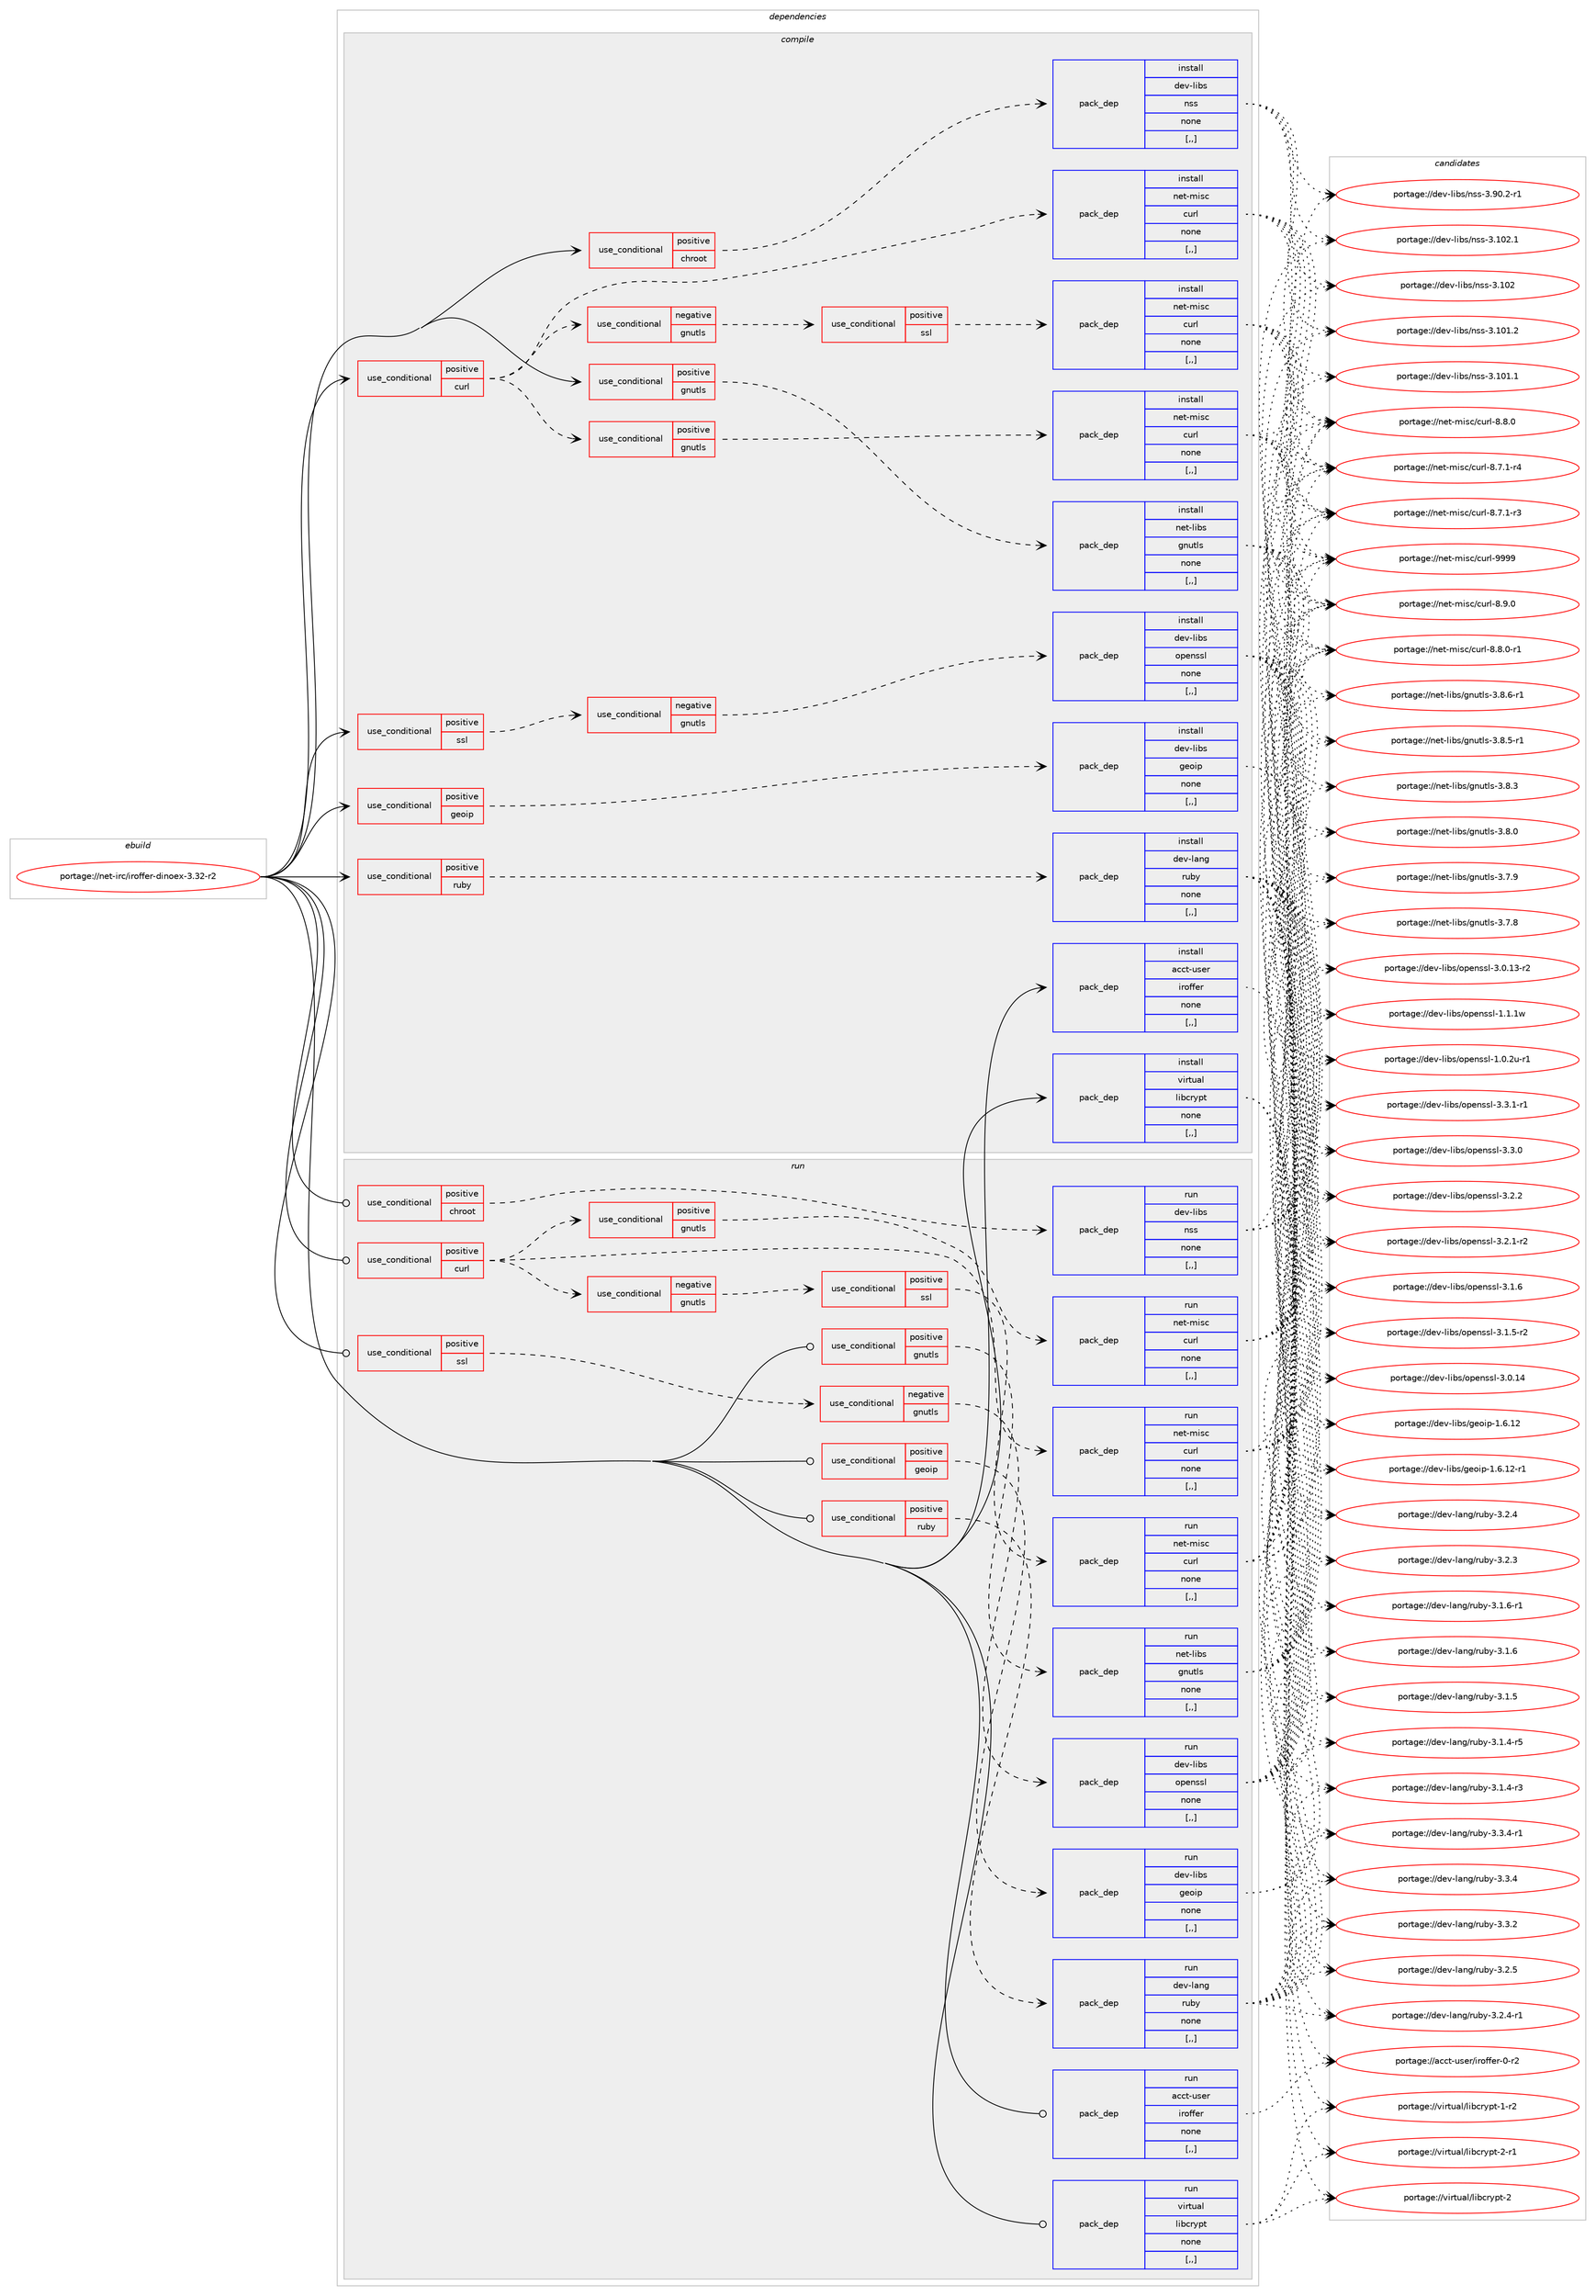 digraph prolog {

# *************
# Graph options
# *************

newrank=true;
concentrate=true;
compound=true;
graph [rankdir=LR,fontname=Helvetica,fontsize=10,ranksep=1.5];#, ranksep=2.5, nodesep=0.2];
edge  [arrowhead=vee];
node  [fontname=Helvetica,fontsize=10];

# **********
# The ebuild
# **********

subgraph cluster_leftcol {
color=gray;
label=<<i>ebuild</i>>;
id [label="portage://net-irc/iroffer-dinoex-3.32-r2", color=red, width=4, href="../net-irc/iroffer-dinoex-3.32-r2.svg"];
}

# ****************
# The dependencies
# ****************

subgraph cluster_midcol {
color=gray;
label=<<i>dependencies</i>>;
subgraph cluster_compile {
fillcolor="#eeeeee";
style=filled;
label=<<i>compile</i>>;
subgraph cond92391 {
dependency355328 [label=<<TABLE BORDER="0" CELLBORDER="1" CELLSPACING="0" CELLPADDING="4"><TR><TD ROWSPAN="3" CELLPADDING="10">use_conditional</TD></TR><TR><TD>positive</TD></TR><TR><TD>chroot</TD></TR></TABLE>>, shape=none, color=red];
subgraph pack260309 {
dependency355329 [label=<<TABLE BORDER="0" CELLBORDER="1" CELLSPACING="0" CELLPADDING="4" WIDTH="220"><TR><TD ROWSPAN="6" CELLPADDING="30">pack_dep</TD></TR><TR><TD WIDTH="110">install</TD></TR><TR><TD>dev-libs</TD></TR><TR><TD>nss</TD></TR><TR><TD>none</TD></TR><TR><TD>[,,]</TD></TR></TABLE>>, shape=none, color=blue];
}
dependency355328:e -> dependency355329:w [weight=20,style="dashed",arrowhead="vee"];
}
id:e -> dependency355328:w [weight=20,style="solid",arrowhead="vee"];
subgraph cond92392 {
dependency355330 [label=<<TABLE BORDER="0" CELLBORDER="1" CELLSPACING="0" CELLPADDING="4"><TR><TD ROWSPAN="3" CELLPADDING="10">use_conditional</TD></TR><TR><TD>positive</TD></TR><TR><TD>curl</TD></TR></TABLE>>, shape=none, color=red];
subgraph pack260310 {
dependency355331 [label=<<TABLE BORDER="0" CELLBORDER="1" CELLSPACING="0" CELLPADDING="4" WIDTH="220"><TR><TD ROWSPAN="6" CELLPADDING="30">pack_dep</TD></TR><TR><TD WIDTH="110">install</TD></TR><TR><TD>net-misc</TD></TR><TR><TD>curl</TD></TR><TR><TD>none</TD></TR><TR><TD>[,,]</TD></TR></TABLE>>, shape=none, color=blue];
}
dependency355330:e -> dependency355331:w [weight=20,style="dashed",arrowhead="vee"];
subgraph cond92393 {
dependency355332 [label=<<TABLE BORDER="0" CELLBORDER="1" CELLSPACING="0" CELLPADDING="4"><TR><TD ROWSPAN="3" CELLPADDING="10">use_conditional</TD></TR><TR><TD>positive</TD></TR><TR><TD>gnutls</TD></TR></TABLE>>, shape=none, color=red];
subgraph pack260311 {
dependency355333 [label=<<TABLE BORDER="0" CELLBORDER="1" CELLSPACING="0" CELLPADDING="4" WIDTH="220"><TR><TD ROWSPAN="6" CELLPADDING="30">pack_dep</TD></TR><TR><TD WIDTH="110">install</TD></TR><TR><TD>net-misc</TD></TR><TR><TD>curl</TD></TR><TR><TD>none</TD></TR><TR><TD>[,,]</TD></TR></TABLE>>, shape=none, color=blue];
}
dependency355332:e -> dependency355333:w [weight=20,style="dashed",arrowhead="vee"];
}
dependency355330:e -> dependency355332:w [weight=20,style="dashed",arrowhead="vee"];
subgraph cond92394 {
dependency355334 [label=<<TABLE BORDER="0" CELLBORDER="1" CELLSPACING="0" CELLPADDING="4"><TR><TD ROWSPAN="3" CELLPADDING="10">use_conditional</TD></TR><TR><TD>negative</TD></TR><TR><TD>gnutls</TD></TR></TABLE>>, shape=none, color=red];
subgraph cond92395 {
dependency355335 [label=<<TABLE BORDER="0" CELLBORDER="1" CELLSPACING="0" CELLPADDING="4"><TR><TD ROWSPAN="3" CELLPADDING="10">use_conditional</TD></TR><TR><TD>positive</TD></TR><TR><TD>ssl</TD></TR></TABLE>>, shape=none, color=red];
subgraph pack260312 {
dependency355336 [label=<<TABLE BORDER="0" CELLBORDER="1" CELLSPACING="0" CELLPADDING="4" WIDTH="220"><TR><TD ROWSPAN="6" CELLPADDING="30">pack_dep</TD></TR><TR><TD WIDTH="110">install</TD></TR><TR><TD>net-misc</TD></TR><TR><TD>curl</TD></TR><TR><TD>none</TD></TR><TR><TD>[,,]</TD></TR></TABLE>>, shape=none, color=blue];
}
dependency355335:e -> dependency355336:w [weight=20,style="dashed",arrowhead="vee"];
}
dependency355334:e -> dependency355335:w [weight=20,style="dashed",arrowhead="vee"];
}
dependency355330:e -> dependency355334:w [weight=20,style="dashed",arrowhead="vee"];
}
id:e -> dependency355330:w [weight=20,style="solid",arrowhead="vee"];
subgraph cond92396 {
dependency355337 [label=<<TABLE BORDER="0" CELLBORDER="1" CELLSPACING="0" CELLPADDING="4"><TR><TD ROWSPAN="3" CELLPADDING="10">use_conditional</TD></TR><TR><TD>positive</TD></TR><TR><TD>geoip</TD></TR></TABLE>>, shape=none, color=red];
subgraph pack260313 {
dependency355338 [label=<<TABLE BORDER="0" CELLBORDER="1" CELLSPACING="0" CELLPADDING="4" WIDTH="220"><TR><TD ROWSPAN="6" CELLPADDING="30">pack_dep</TD></TR><TR><TD WIDTH="110">install</TD></TR><TR><TD>dev-libs</TD></TR><TR><TD>geoip</TD></TR><TR><TD>none</TD></TR><TR><TD>[,,]</TD></TR></TABLE>>, shape=none, color=blue];
}
dependency355337:e -> dependency355338:w [weight=20,style="dashed",arrowhead="vee"];
}
id:e -> dependency355337:w [weight=20,style="solid",arrowhead="vee"];
subgraph cond92397 {
dependency355339 [label=<<TABLE BORDER="0" CELLBORDER="1" CELLSPACING="0" CELLPADDING="4"><TR><TD ROWSPAN="3" CELLPADDING="10">use_conditional</TD></TR><TR><TD>positive</TD></TR><TR><TD>gnutls</TD></TR></TABLE>>, shape=none, color=red];
subgraph pack260314 {
dependency355340 [label=<<TABLE BORDER="0" CELLBORDER="1" CELLSPACING="0" CELLPADDING="4" WIDTH="220"><TR><TD ROWSPAN="6" CELLPADDING="30">pack_dep</TD></TR><TR><TD WIDTH="110">install</TD></TR><TR><TD>net-libs</TD></TR><TR><TD>gnutls</TD></TR><TR><TD>none</TD></TR><TR><TD>[,,]</TD></TR></TABLE>>, shape=none, color=blue];
}
dependency355339:e -> dependency355340:w [weight=20,style="dashed",arrowhead="vee"];
}
id:e -> dependency355339:w [weight=20,style="solid",arrowhead="vee"];
subgraph cond92398 {
dependency355341 [label=<<TABLE BORDER="0" CELLBORDER="1" CELLSPACING="0" CELLPADDING="4"><TR><TD ROWSPAN="3" CELLPADDING="10">use_conditional</TD></TR><TR><TD>positive</TD></TR><TR><TD>ruby</TD></TR></TABLE>>, shape=none, color=red];
subgraph pack260315 {
dependency355342 [label=<<TABLE BORDER="0" CELLBORDER="1" CELLSPACING="0" CELLPADDING="4" WIDTH="220"><TR><TD ROWSPAN="6" CELLPADDING="30">pack_dep</TD></TR><TR><TD WIDTH="110">install</TD></TR><TR><TD>dev-lang</TD></TR><TR><TD>ruby</TD></TR><TR><TD>none</TD></TR><TR><TD>[,,]</TD></TR></TABLE>>, shape=none, color=blue];
}
dependency355341:e -> dependency355342:w [weight=20,style="dashed",arrowhead="vee"];
}
id:e -> dependency355341:w [weight=20,style="solid",arrowhead="vee"];
subgraph cond92399 {
dependency355343 [label=<<TABLE BORDER="0" CELLBORDER="1" CELLSPACING="0" CELLPADDING="4"><TR><TD ROWSPAN="3" CELLPADDING="10">use_conditional</TD></TR><TR><TD>positive</TD></TR><TR><TD>ssl</TD></TR></TABLE>>, shape=none, color=red];
subgraph cond92400 {
dependency355344 [label=<<TABLE BORDER="0" CELLBORDER="1" CELLSPACING="0" CELLPADDING="4"><TR><TD ROWSPAN="3" CELLPADDING="10">use_conditional</TD></TR><TR><TD>negative</TD></TR><TR><TD>gnutls</TD></TR></TABLE>>, shape=none, color=red];
subgraph pack260316 {
dependency355345 [label=<<TABLE BORDER="0" CELLBORDER="1" CELLSPACING="0" CELLPADDING="4" WIDTH="220"><TR><TD ROWSPAN="6" CELLPADDING="30">pack_dep</TD></TR><TR><TD WIDTH="110">install</TD></TR><TR><TD>dev-libs</TD></TR><TR><TD>openssl</TD></TR><TR><TD>none</TD></TR><TR><TD>[,,]</TD></TR></TABLE>>, shape=none, color=blue];
}
dependency355344:e -> dependency355345:w [weight=20,style="dashed",arrowhead="vee"];
}
dependency355343:e -> dependency355344:w [weight=20,style="dashed",arrowhead="vee"];
}
id:e -> dependency355343:w [weight=20,style="solid",arrowhead="vee"];
subgraph pack260317 {
dependency355346 [label=<<TABLE BORDER="0" CELLBORDER="1" CELLSPACING="0" CELLPADDING="4" WIDTH="220"><TR><TD ROWSPAN="6" CELLPADDING="30">pack_dep</TD></TR><TR><TD WIDTH="110">install</TD></TR><TR><TD>acct-user</TD></TR><TR><TD>iroffer</TD></TR><TR><TD>none</TD></TR><TR><TD>[,,]</TD></TR></TABLE>>, shape=none, color=blue];
}
id:e -> dependency355346:w [weight=20,style="solid",arrowhead="vee"];
subgraph pack260318 {
dependency355347 [label=<<TABLE BORDER="0" CELLBORDER="1" CELLSPACING="0" CELLPADDING="4" WIDTH="220"><TR><TD ROWSPAN="6" CELLPADDING="30">pack_dep</TD></TR><TR><TD WIDTH="110">install</TD></TR><TR><TD>virtual</TD></TR><TR><TD>libcrypt</TD></TR><TR><TD>none</TD></TR><TR><TD>[,,]</TD></TR></TABLE>>, shape=none, color=blue];
}
id:e -> dependency355347:w [weight=20,style="solid",arrowhead="vee"];
}
subgraph cluster_compileandrun {
fillcolor="#eeeeee";
style=filled;
label=<<i>compile and run</i>>;
}
subgraph cluster_run {
fillcolor="#eeeeee";
style=filled;
label=<<i>run</i>>;
subgraph cond92401 {
dependency355348 [label=<<TABLE BORDER="0" CELLBORDER="1" CELLSPACING="0" CELLPADDING="4"><TR><TD ROWSPAN="3" CELLPADDING="10">use_conditional</TD></TR><TR><TD>positive</TD></TR><TR><TD>chroot</TD></TR></TABLE>>, shape=none, color=red];
subgraph pack260319 {
dependency355349 [label=<<TABLE BORDER="0" CELLBORDER="1" CELLSPACING="0" CELLPADDING="4" WIDTH="220"><TR><TD ROWSPAN="6" CELLPADDING="30">pack_dep</TD></TR><TR><TD WIDTH="110">run</TD></TR><TR><TD>dev-libs</TD></TR><TR><TD>nss</TD></TR><TR><TD>none</TD></TR><TR><TD>[,,]</TD></TR></TABLE>>, shape=none, color=blue];
}
dependency355348:e -> dependency355349:w [weight=20,style="dashed",arrowhead="vee"];
}
id:e -> dependency355348:w [weight=20,style="solid",arrowhead="odot"];
subgraph cond92402 {
dependency355350 [label=<<TABLE BORDER="0" CELLBORDER="1" CELLSPACING="0" CELLPADDING="4"><TR><TD ROWSPAN="3" CELLPADDING="10">use_conditional</TD></TR><TR><TD>positive</TD></TR><TR><TD>curl</TD></TR></TABLE>>, shape=none, color=red];
subgraph pack260320 {
dependency355351 [label=<<TABLE BORDER="0" CELLBORDER="1" CELLSPACING="0" CELLPADDING="4" WIDTH="220"><TR><TD ROWSPAN="6" CELLPADDING="30">pack_dep</TD></TR><TR><TD WIDTH="110">run</TD></TR><TR><TD>net-misc</TD></TR><TR><TD>curl</TD></TR><TR><TD>none</TD></TR><TR><TD>[,,]</TD></TR></TABLE>>, shape=none, color=blue];
}
dependency355350:e -> dependency355351:w [weight=20,style="dashed",arrowhead="vee"];
subgraph cond92403 {
dependency355352 [label=<<TABLE BORDER="0" CELLBORDER="1" CELLSPACING="0" CELLPADDING="4"><TR><TD ROWSPAN="3" CELLPADDING="10">use_conditional</TD></TR><TR><TD>positive</TD></TR><TR><TD>gnutls</TD></TR></TABLE>>, shape=none, color=red];
subgraph pack260321 {
dependency355353 [label=<<TABLE BORDER="0" CELLBORDER="1" CELLSPACING="0" CELLPADDING="4" WIDTH="220"><TR><TD ROWSPAN="6" CELLPADDING="30">pack_dep</TD></TR><TR><TD WIDTH="110">run</TD></TR><TR><TD>net-misc</TD></TR><TR><TD>curl</TD></TR><TR><TD>none</TD></TR><TR><TD>[,,]</TD></TR></TABLE>>, shape=none, color=blue];
}
dependency355352:e -> dependency355353:w [weight=20,style="dashed",arrowhead="vee"];
}
dependency355350:e -> dependency355352:w [weight=20,style="dashed",arrowhead="vee"];
subgraph cond92404 {
dependency355354 [label=<<TABLE BORDER="0" CELLBORDER="1" CELLSPACING="0" CELLPADDING="4"><TR><TD ROWSPAN="3" CELLPADDING="10">use_conditional</TD></TR><TR><TD>negative</TD></TR><TR><TD>gnutls</TD></TR></TABLE>>, shape=none, color=red];
subgraph cond92405 {
dependency355355 [label=<<TABLE BORDER="0" CELLBORDER="1" CELLSPACING="0" CELLPADDING="4"><TR><TD ROWSPAN="3" CELLPADDING="10">use_conditional</TD></TR><TR><TD>positive</TD></TR><TR><TD>ssl</TD></TR></TABLE>>, shape=none, color=red];
subgraph pack260322 {
dependency355356 [label=<<TABLE BORDER="0" CELLBORDER="1" CELLSPACING="0" CELLPADDING="4" WIDTH="220"><TR><TD ROWSPAN="6" CELLPADDING="30">pack_dep</TD></TR><TR><TD WIDTH="110">run</TD></TR><TR><TD>net-misc</TD></TR><TR><TD>curl</TD></TR><TR><TD>none</TD></TR><TR><TD>[,,]</TD></TR></TABLE>>, shape=none, color=blue];
}
dependency355355:e -> dependency355356:w [weight=20,style="dashed",arrowhead="vee"];
}
dependency355354:e -> dependency355355:w [weight=20,style="dashed",arrowhead="vee"];
}
dependency355350:e -> dependency355354:w [weight=20,style="dashed",arrowhead="vee"];
}
id:e -> dependency355350:w [weight=20,style="solid",arrowhead="odot"];
subgraph cond92406 {
dependency355357 [label=<<TABLE BORDER="0" CELLBORDER="1" CELLSPACING="0" CELLPADDING="4"><TR><TD ROWSPAN="3" CELLPADDING="10">use_conditional</TD></TR><TR><TD>positive</TD></TR><TR><TD>geoip</TD></TR></TABLE>>, shape=none, color=red];
subgraph pack260323 {
dependency355358 [label=<<TABLE BORDER="0" CELLBORDER="1" CELLSPACING="0" CELLPADDING="4" WIDTH="220"><TR><TD ROWSPAN="6" CELLPADDING="30">pack_dep</TD></TR><TR><TD WIDTH="110">run</TD></TR><TR><TD>dev-libs</TD></TR><TR><TD>geoip</TD></TR><TR><TD>none</TD></TR><TR><TD>[,,]</TD></TR></TABLE>>, shape=none, color=blue];
}
dependency355357:e -> dependency355358:w [weight=20,style="dashed",arrowhead="vee"];
}
id:e -> dependency355357:w [weight=20,style="solid",arrowhead="odot"];
subgraph cond92407 {
dependency355359 [label=<<TABLE BORDER="0" CELLBORDER="1" CELLSPACING="0" CELLPADDING="4"><TR><TD ROWSPAN="3" CELLPADDING="10">use_conditional</TD></TR><TR><TD>positive</TD></TR><TR><TD>gnutls</TD></TR></TABLE>>, shape=none, color=red];
subgraph pack260324 {
dependency355360 [label=<<TABLE BORDER="0" CELLBORDER="1" CELLSPACING="0" CELLPADDING="4" WIDTH="220"><TR><TD ROWSPAN="6" CELLPADDING="30">pack_dep</TD></TR><TR><TD WIDTH="110">run</TD></TR><TR><TD>net-libs</TD></TR><TR><TD>gnutls</TD></TR><TR><TD>none</TD></TR><TR><TD>[,,]</TD></TR></TABLE>>, shape=none, color=blue];
}
dependency355359:e -> dependency355360:w [weight=20,style="dashed",arrowhead="vee"];
}
id:e -> dependency355359:w [weight=20,style="solid",arrowhead="odot"];
subgraph cond92408 {
dependency355361 [label=<<TABLE BORDER="0" CELLBORDER="1" CELLSPACING="0" CELLPADDING="4"><TR><TD ROWSPAN="3" CELLPADDING="10">use_conditional</TD></TR><TR><TD>positive</TD></TR><TR><TD>ruby</TD></TR></TABLE>>, shape=none, color=red];
subgraph pack260325 {
dependency355362 [label=<<TABLE BORDER="0" CELLBORDER="1" CELLSPACING="0" CELLPADDING="4" WIDTH="220"><TR><TD ROWSPAN="6" CELLPADDING="30">pack_dep</TD></TR><TR><TD WIDTH="110">run</TD></TR><TR><TD>dev-lang</TD></TR><TR><TD>ruby</TD></TR><TR><TD>none</TD></TR><TR><TD>[,,]</TD></TR></TABLE>>, shape=none, color=blue];
}
dependency355361:e -> dependency355362:w [weight=20,style="dashed",arrowhead="vee"];
}
id:e -> dependency355361:w [weight=20,style="solid",arrowhead="odot"];
subgraph cond92409 {
dependency355363 [label=<<TABLE BORDER="0" CELLBORDER="1" CELLSPACING="0" CELLPADDING="4"><TR><TD ROWSPAN="3" CELLPADDING="10">use_conditional</TD></TR><TR><TD>positive</TD></TR><TR><TD>ssl</TD></TR></TABLE>>, shape=none, color=red];
subgraph cond92410 {
dependency355364 [label=<<TABLE BORDER="0" CELLBORDER="1" CELLSPACING="0" CELLPADDING="4"><TR><TD ROWSPAN="3" CELLPADDING="10">use_conditional</TD></TR><TR><TD>negative</TD></TR><TR><TD>gnutls</TD></TR></TABLE>>, shape=none, color=red];
subgraph pack260326 {
dependency355365 [label=<<TABLE BORDER="0" CELLBORDER="1" CELLSPACING="0" CELLPADDING="4" WIDTH="220"><TR><TD ROWSPAN="6" CELLPADDING="30">pack_dep</TD></TR><TR><TD WIDTH="110">run</TD></TR><TR><TD>dev-libs</TD></TR><TR><TD>openssl</TD></TR><TR><TD>none</TD></TR><TR><TD>[,,]</TD></TR></TABLE>>, shape=none, color=blue];
}
dependency355364:e -> dependency355365:w [weight=20,style="dashed",arrowhead="vee"];
}
dependency355363:e -> dependency355364:w [weight=20,style="dashed",arrowhead="vee"];
}
id:e -> dependency355363:w [weight=20,style="solid",arrowhead="odot"];
subgraph pack260327 {
dependency355366 [label=<<TABLE BORDER="0" CELLBORDER="1" CELLSPACING="0" CELLPADDING="4" WIDTH="220"><TR><TD ROWSPAN="6" CELLPADDING="30">pack_dep</TD></TR><TR><TD WIDTH="110">run</TD></TR><TR><TD>acct-user</TD></TR><TR><TD>iroffer</TD></TR><TR><TD>none</TD></TR><TR><TD>[,,]</TD></TR></TABLE>>, shape=none, color=blue];
}
id:e -> dependency355366:w [weight=20,style="solid",arrowhead="odot"];
subgraph pack260328 {
dependency355367 [label=<<TABLE BORDER="0" CELLBORDER="1" CELLSPACING="0" CELLPADDING="4" WIDTH="220"><TR><TD ROWSPAN="6" CELLPADDING="30">pack_dep</TD></TR><TR><TD WIDTH="110">run</TD></TR><TR><TD>virtual</TD></TR><TR><TD>libcrypt</TD></TR><TR><TD>none</TD></TR><TR><TD>[,,]</TD></TR></TABLE>>, shape=none, color=blue];
}
id:e -> dependency355367:w [weight=20,style="solid",arrowhead="odot"];
}
}

# **************
# The candidates
# **************

subgraph cluster_choices {
rank=same;
color=gray;
label=<<i>candidates</i>>;

subgraph choice260309 {
color=black;
nodesep=1;
choice1001011184510810598115471101151154551464948504649 [label="portage://dev-libs/nss-3.102.1", color=red, width=4,href="../dev-libs/nss-3.102.1.svg"];
choice100101118451081059811547110115115455146494850 [label="portage://dev-libs/nss-3.102", color=red, width=4,href="../dev-libs/nss-3.102.svg"];
choice1001011184510810598115471101151154551464948494650 [label="portage://dev-libs/nss-3.101.2", color=red, width=4,href="../dev-libs/nss-3.101.2.svg"];
choice1001011184510810598115471101151154551464948494649 [label="portage://dev-libs/nss-3.101.1", color=red, width=4,href="../dev-libs/nss-3.101.1.svg"];
choice100101118451081059811547110115115455146574846504511449 [label="portage://dev-libs/nss-3.90.2-r1", color=red, width=4,href="../dev-libs/nss-3.90.2-r1.svg"];
dependency355329:e -> choice1001011184510810598115471101151154551464948504649:w [style=dotted,weight="100"];
dependency355329:e -> choice100101118451081059811547110115115455146494850:w [style=dotted,weight="100"];
dependency355329:e -> choice1001011184510810598115471101151154551464948494650:w [style=dotted,weight="100"];
dependency355329:e -> choice1001011184510810598115471101151154551464948494649:w [style=dotted,weight="100"];
dependency355329:e -> choice100101118451081059811547110115115455146574846504511449:w [style=dotted,weight="100"];
}
subgraph choice260310 {
color=black;
nodesep=1;
choice110101116451091051159947991171141084557575757 [label="portage://net-misc/curl-9999", color=red, width=4,href="../net-misc/curl-9999.svg"];
choice11010111645109105115994799117114108455646574648 [label="portage://net-misc/curl-8.9.0", color=red, width=4,href="../net-misc/curl-8.9.0.svg"];
choice110101116451091051159947991171141084556465646484511449 [label="portage://net-misc/curl-8.8.0-r1", color=red, width=4,href="../net-misc/curl-8.8.0-r1.svg"];
choice11010111645109105115994799117114108455646564648 [label="portage://net-misc/curl-8.8.0", color=red, width=4,href="../net-misc/curl-8.8.0.svg"];
choice110101116451091051159947991171141084556465546494511452 [label="portage://net-misc/curl-8.7.1-r4", color=red, width=4,href="../net-misc/curl-8.7.1-r4.svg"];
choice110101116451091051159947991171141084556465546494511451 [label="portage://net-misc/curl-8.7.1-r3", color=red, width=4,href="../net-misc/curl-8.7.1-r3.svg"];
dependency355331:e -> choice110101116451091051159947991171141084557575757:w [style=dotted,weight="100"];
dependency355331:e -> choice11010111645109105115994799117114108455646574648:w [style=dotted,weight="100"];
dependency355331:e -> choice110101116451091051159947991171141084556465646484511449:w [style=dotted,weight="100"];
dependency355331:e -> choice11010111645109105115994799117114108455646564648:w [style=dotted,weight="100"];
dependency355331:e -> choice110101116451091051159947991171141084556465546494511452:w [style=dotted,weight="100"];
dependency355331:e -> choice110101116451091051159947991171141084556465546494511451:w [style=dotted,weight="100"];
}
subgraph choice260311 {
color=black;
nodesep=1;
choice110101116451091051159947991171141084557575757 [label="portage://net-misc/curl-9999", color=red, width=4,href="../net-misc/curl-9999.svg"];
choice11010111645109105115994799117114108455646574648 [label="portage://net-misc/curl-8.9.0", color=red, width=4,href="../net-misc/curl-8.9.0.svg"];
choice110101116451091051159947991171141084556465646484511449 [label="portage://net-misc/curl-8.8.0-r1", color=red, width=4,href="../net-misc/curl-8.8.0-r1.svg"];
choice11010111645109105115994799117114108455646564648 [label="portage://net-misc/curl-8.8.0", color=red, width=4,href="../net-misc/curl-8.8.0.svg"];
choice110101116451091051159947991171141084556465546494511452 [label="portage://net-misc/curl-8.7.1-r4", color=red, width=4,href="../net-misc/curl-8.7.1-r4.svg"];
choice110101116451091051159947991171141084556465546494511451 [label="portage://net-misc/curl-8.7.1-r3", color=red, width=4,href="../net-misc/curl-8.7.1-r3.svg"];
dependency355333:e -> choice110101116451091051159947991171141084557575757:w [style=dotted,weight="100"];
dependency355333:e -> choice11010111645109105115994799117114108455646574648:w [style=dotted,weight="100"];
dependency355333:e -> choice110101116451091051159947991171141084556465646484511449:w [style=dotted,weight="100"];
dependency355333:e -> choice11010111645109105115994799117114108455646564648:w [style=dotted,weight="100"];
dependency355333:e -> choice110101116451091051159947991171141084556465546494511452:w [style=dotted,weight="100"];
dependency355333:e -> choice110101116451091051159947991171141084556465546494511451:w [style=dotted,weight="100"];
}
subgraph choice260312 {
color=black;
nodesep=1;
choice110101116451091051159947991171141084557575757 [label="portage://net-misc/curl-9999", color=red, width=4,href="../net-misc/curl-9999.svg"];
choice11010111645109105115994799117114108455646574648 [label="portage://net-misc/curl-8.9.0", color=red, width=4,href="../net-misc/curl-8.9.0.svg"];
choice110101116451091051159947991171141084556465646484511449 [label="portage://net-misc/curl-8.8.0-r1", color=red, width=4,href="../net-misc/curl-8.8.0-r1.svg"];
choice11010111645109105115994799117114108455646564648 [label="portage://net-misc/curl-8.8.0", color=red, width=4,href="../net-misc/curl-8.8.0.svg"];
choice110101116451091051159947991171141084556465546494511452 [label="portage://net-misc/curl-8.7.1-r4", color=red, width=4,href="../net-misc/curl-8.7.1-r4.svg"];
choice110101116451091051159947991171141084556465546494511451 [label="portage://net-misc/curl-8.7.1-r3", color=red, width=4,href="../net-misc/curl-8.7.1-r3.svg"];
dependency355336:e -> choice110101116451091051159947991171141084557575757:w [style=dotted,weight="100"];
dependency355336:e -> choice11010111645109105115994799117114108455646574648:w [style=dotted,weight="100"];
dependency355336:e -> choice110101116451091051159947991171141084556465646484511449:w [style=dotted,weight="100"];
dependency355336:e -> choice11010111645109105115994799117114108455646564648:w [style=dotted,weight="100"];
dependency355336:e -> choice110101116451091051159947991171141084556465546494511452:w [style=dotted,weight="100"];
dependency355336:e -> choice110101116451091051159947991171141084556465546494511451:w [style=dotted,weight="100"];
}
subgraph choice260313 {
color=black;
nodesep=1;
choice100101118451081059811547103101111105112454946544649504511449 [label="portage://dev-libs/geoip-1.6.12-r1", color=red, width=4,href="../dev-libs/geoip-1.6.12-r1.svg"];
choice10010111845108105981154710310111110511245494654464950 [label="portage://dev-libs/geoip-1.6.12", color=red, width=4,href="../dev-libs/geoip-1.6.12.svg"];
dependency355338:e -> choice100101118451081059811547103101111105112454946544649504511449:w [style=dotted,weight="100"];
dependency355338:e -> choice10010111845108105981154710310111110511245494654464950:w [style=dotted,weight="100"];
}
subgraph choice260314 {
color=black;
nodesep=1;
choice1101011164510810598115471031101171161081154551465646544511449 [label="portage://net-libs/gnutls-3.8.6-r1", color=red, width=4,href="../net-libs/gnutls-3.8.6-r1.svg"];
choice1101011164510810598115471031101171161081154551465646534511449 [label="portage://net-libs/gnutls-3.8.5-r1", color=red, width=4,href="../net-libs/gnutls-3.8.5-r1.svg"];
choice110101116451081059811547103110117116108115455146564651 [label="portage://net-libs/gnutls-3.8.3", color=red, width=4,href="../net-libs/gnutls-3.8.3.svg"];
choice110101116451081059811547103110117116108115455146564648 [label="portage://net-libs/gnutls-3.8.0", color=red, width=4,href="../net-libs/gnutls-3.8.0.svg"];
choice110101116451081059811547103110117116108115455146554657 [label="portage://net-libs/gnutls-3.7.9", color=red, width=4,href="../net-libs/gnutls-3.7.9.svg"];
choice110101116451081059811547103110117116108115455146554656 [label="portage://net-libs/gnutls-3.7.8", color=red, width=4,href="../net-libs/gnutls-3.7.8.svg"];
dependency355340:e -> choice1101011164510810598115471031101171161081154551465646544511449:w [style=dotted,weight="100"];
dependency355340:e -> choice1101011164510810598115471031101171161081154551465646534511449:w [style=dotted,weight="100"];
dependency355340:e -> choice110101116451081059811547103110117116108115455146564651:w [style=dotted,weight="100"];
dependency355340:e -> choice110101116451081059811547103110117116108115455146564648:w [style=dotted,weight="100"];
dependency355340:e -> choice110101116451081059811547103110117116108115455146554657:w [style=dotted,weight="100"];
dependency355340:e -> choice110101116451081059811547103110117116108115455146554656:w [style=dotted,weight="100"];
}
subgraph choice260315 {
color=black;
nodesep=1;
choice100101118451089711010347114117981214551465146524511449 [label="portage://dev-lang/ruby-3.3.4-r1", color=red, width=4,href="../dev-lang/ruby-3.3.4-r1.svg"];
choice10010111845108971101034711411798121455146514652 [label="portage://dev-lang/ruby-3.3.4", color=red, width=4,href="../dev-lang/ruby-3.3.4.svg"];
choice10010111845108971101034711411798121455146514650 [label="portage://dev-lang/ruby-3.3.2", color=red, width=4,href="../dev-lang/ruby-3.3.2.svg"];
choice10010111845108971101034711411798121455146504653 [label="portage://dev-lang/ruby-3.2.5", color=red, width=4,href="../dev-lang/ruby-3.2.5.svg"];
choice100101118451089711010347114117981214551465046524511449 [label="portage://dev-lang/ruby-3.2.4-r1", color=red, width=4,href="../dev-lang/ruby-3.2.4-r1.svg"];
choice10010111845108971101034711411798121455146504652 [label="portage://dev-lang/ruby-3.2.4", color=red, width=4,href="../dev-lang/ruby-3.2.4.svg"];
choice10010111845108971101034711411798121455146504651 [label="portage://dev-lang/ruby-3.2.3", color=red, width=4,href="../dev-lang/ruby-3.2.3.svg"];
choice100101118451089711010347114117981214551464946544511449 [label="portage://dev-lang/ruby-3.1.6-r1", color=red, width=4,href="../dev-lang/ruby-3.1.6-r1.svg"];
choice10010111845108971101034711411798121455146494654 [label="portage://dev-lang/ruby-3.1.6", color=red, width=4,href="../dev-lang/ruby-3.1.6.svg"];
choice10010111845108971101034711411798121455146494653 [label="portage://dev-lang/ruby-3.1.5", color=red, width=4,href="../dev-lang/ruby-3.1.5.svg"];
choice100101118451089711010347114117981214551464946524511453 [label="portage://dev-lang/ruby-3.1.4-r5", color=red, width=4,href="../dev-lang/ruby-3.1.4-r5.svg"];
choice100101118451089711010347114117981214551464946524511451 [label="portage://dev-lang/ruby-3.1.4-r3", color=red, width=4,href="../dev-lang/ruby-3.1.4-r3.svg"];
dependency355342:e -> choice100101118451089711010347114117981214551465146524511449:w [style=dotted,weight="100"];
dependency355342:e -> choice10010111845108971101034711411798121455146514652:w [style=dotted,weight="100"];
dependency355342:e -> choice10010111845108971101034711411798121455146514650:w [style=dotted,weight="100"];
dependency355342:e -> choice10010111845108971101034711411798121455146504653:w [style=dotted,weight="100"];
dependency355342:e -> choice100101118451089711010347114117981214551465046524511449:w [style=dotted,weight="100"];
dependency355342:e -> choice10010111845108971101034711411798121455146504652:w [style=dotted,weight="100"];
dependency355342:e -> choice10010111845108971101034711411798121455146504651:w [style=dotted,weight="100"];
dependency355342:e -> choice100101118451089711010347114117981214551464946544511449:w [style=dotted,weight="100"];
dependency355342:e -> choice10010111845108971101034711411798121455146494654:w [style=dotted,weight="100"];
dependency355342:e -> choice10010111845108971101034711411798121455146494653:w [style=dotted,weight="100"];
dependency355342:e -> choice100101118451089711010347114117981214551464946524511453:w [style=dotted,weight="100"];
dependency355342:e -> choice100101118451089711010347114117981214551464946524511451:w [style=dotted,weight="100"];
}
subgraph choice260316 {
color=black;
nodesep=1;
choice1001011184510810598115471111121011101151151084551465146494511449 [label="portage://dev-libs/openssl-3.3.1-r1", color=red, width=4,href="../dev-libs/openssl-3.3.1-r1.svg"];
choice100101118451081059811547111112101110115115108455146514648 [label="portage://dev-libs/openssl-3.3.0", color=red, width=4,href="../dev-libs/openssl-3.3.0.svg"];
choice100101118451081059811547111112101110115115108455146504650 [label="portage://dev-libs/openssl-3.2.2", color=red, width=4,href="../dev-libs/openssl-3.2.2.svg"];
choice1001011184510810598115471111121011101151151084551465046494511450 [label="portage://dev-libs/openssl-3.2.1-r2", color=red, width=4,href="../dev-libs/openssl-3.2.1-r2.svg"];
choice100101118451081059811547111112101110115115108455146494654 [label="portage://dev-libs/openssl-3.1.6", color=red, width=4,href="../dev-libs/openssl-3.1.6.svg"];
choice1001011184510810598115471111121011101151151084551464946534511450 [label="portage://dev-libs/openssl-3.1.5-r2", color=red, width=4,href="../dev-libs/openssl-3.1.5-r2.svg"];
choice10010111845108105981154711111210111011511510845514648464952 [label="portage://dev-libs/openssl-3.0.14", color=red, width=4,href="../dev-libs/openssl-3.0.14.svg"];
choice100101118451081059811547111112101110115115108455146484649514511450 [label="portage://dev-libs/openssl-3.0.13-r2", color=red, width=4,href="../dev-libs/openssl-3.0.13-r2.svg"];
choice100101118451081059811547111112101110115115108454946494649119 [label="portage://dev-libs/openssl-1.1.1w", color=red, width=4,href="../dev-libs/openssl-1.1.1w.svg"];
choice1001011184510810598115471111121011101151151084549464846501174511449 [label="portage://dev-libs/openssl-1.0.2u-r1", color=red, width=4,href="../dev-libs/openssl-1.0.2u-r1.svg"];
dependency355345:e -> choice1001011184510810598115471111121011101151151084551465146494511449:w [style=dotted,weight="100"];
dependency355345:e -> choice100101118451081059811547111112101110115115108455146514648:w [style=dotted,weight="100"];
dependency355345:e -> choice100101118451081059811547111112101110115115108455146504650:w [style=dotted,weight="100"];
dependency355345:e -> choice1001011184510810598115471111121011101151151084551465046494511450:w [style=dotted,weight="100"];
dependency355345:e -> choice100101118451081059811547111112101110115115108455146494654:w [style=dotted,weight="100"];
dependency355345:e -> choice1001011184510810598115471111121011101151151084551464946534511450:w [style=dotted,weight="100"];
dependency355345:e -> choice10010111845108105981154711111210111011511510845514648464952:w [style=dotted,weight="100"];
dependency355345:e -> choice100101118451081059811547111112101110115115108455146484649514511450:w [style=dotted,weight="100"];
dependency355345:e -> choice100101118451081059811547111112101110115115108454946494649119:w [style=dotted,weight="100"];
dependency355345:e -> choice1001011184510810598115471111121011101151151084549464846501174511449:w [style=dotted,weight="100"];
}
subgraph choice260317 {
color=black;
nodesep=1;
choice979999116451171151011144710511411110210210111445484511450 [label="portage://acct-user/iroffer-0-r2", color=red, width=4,href="../acct-user/iroffer-0-r2.svg"];
dependency355346:e -> choice979999116451171151011144710511411110210210111445484511450:w [style=dotted,weight="100"];
}
subgraph choice260318 {
color=black;
nodesep=1;
choice1181051141161179710847108105989911412111211645504511449 [label="portage://virtual/libcrypt-2-r1", color=red, width=4,href="../virtual/libcrypt-2-r1.svg"];
choice118105114116117971084710810598991141211121164550 [label="portage://virtual/libcrypt-2", color=red, width=4,href="../virtual/libcrypt-2.svg"];
choice1181051141161179710847108105989911412111211645494511450 [label="portage://virtual/libcrypt-1-r2", color=red, width=4,href="../virtual/libcrypt-1-r2.svg"];
dependency355347:e -> choice1181051141161179710847108105989911412111211645504511449:w [style=dotted,weight="100"];
dependency355347:e -> choice118105114116117971084710810598991141211121164550:w [style=dotted,weight="100"];
dependency355347:e -> choice1181051141161179710847108105989911412111211645494511450:w [style=dotted,weight="100"];
}
subgraph choice260319 {
color=black;
nodesep=1;
choice1001011184510810598115471101151154551464948504649 [label="portage://dev-libs/nss-3.102.1", color=red, width=4,href="../dev-libs/nss-3.102.1.svg"];
choice100101118451081059811547110115115455146494850 [label="portage://dev-libs/nss-3.102", color=red, width=4,href="../dev-libs/nss-3.102.svg"];
choice1001011184510810598115471101151154551464948494650 [label="portage://dev-libs/nss-3.101.2", color=red, width=4,href="../dev-libs/nss-3.101.2.svg"];
choice1001011184510810598115471101151154551464948494649 [label="portage://dev-libs/nss-3.101.1", color=red, width=4,href="../dev-libs/nss-3.101.1.svg"];
choice100101118451081059811547110115115455146574846504511449 [label="portage://dev-libs/nss-3.90.2-r1", color=red, width=4,href="../dev-libs/nss-3.90.2-r1.svg"];
dependency355349:e -> choice1001011184510810598115471101151154551464948504649:w [style=dotted,weight="100"];
dependency355349:e -> choice100101118451081059811547110115115455146494850:w [style=dotted,weight="100"];
dependency355349:e -> choice1001011184510810598115471101151154551464948494650:w [style=dotted,weight="100"];
dependency355349:e -> choice1001011184510810598115471101151154551464948494649:w [style=dotted,weight="100"];
dependency355349:e -> choice100101118451081059811547110115115455146574846504511449:w [style=dotted,weight="100"];
}
subgraph choice260320 {
color=black;
nodesep=1;
choice110101116451091051159947991171141084557575757 [label="portage://net-misc/curl-9999", color=red, width=4,href="../net-misc/curl-9999.svg"];
choice11010111645109105115994799117114108455646574648 [label="portage://net-misc/curl-8.9.0", color=red, width=4,href="../net-misc/curl-8.9.0.svg"];
choice110101116451091051159947991171141084556465646484511449 [label="portage://net-misc/curl-8.8.0-r1", color=red, width=4,href="../net-misc/curl-8.8.0-r1.svg"];
choice11010111645109105115994799117114108455646564648 [label="portage://net-misc/curl-8.8.0", color=red, width=4,href="../net-misc/curl-8.8.0.svg"];
choice110101116451091051159947991171141084556465546494511452 [label="portage://net-misc/curl-8.7.1-r4", color=red, width=4,href="../net-misc/curl-8.7.1-r4.svg"];
choice110101116451091051159947991171141084556465546494511451 [label="portage://net-misc/curl-8.7.1-r3", color=red, width=4,href="../net-misc/curl-8.7.1-r3.svg"];
dependency355351:e -> choice110101116451091051159947991171141084557575757:w [style=dotted,weight="100"];
dependency355351:e -> choice11010111645109105115994799117114108455646574648:w [style=dotted,weight="100"];
dependency355351:e -> choice110101116451091051159947991171141084556465646484511449:w [style=dotted,weight="100"];
dependency355351:e -> choice11010111645109105115994799117114108455646564648:w [style=dotted,weight="100"];
dependency355351:e -> choice110101116451091051159947991171141084556465546494511452:w [style=dotted,weight="100"];
dependency355351:e -> choice110101116451091051159947991171141084556465546494511451:w [style=dotted,weight="100"];
}
subgraph choice260321 {
color=black;
nodesep=1;
choice110101116451091051159947991171141084557575757 [label="portage://net-misc/curl-9999", color=red, width=4,href="../net-misc/curl-9999.svg"];
choice11010111645109105115994799117114108455646574648 [label="portage://net-misc/curl-8.9.0", color=red, width=4,href="../net-misc/curl-8.9.0.svg"];
choice110101116451091051159947991171141084556465646484511449 [label="portage://net-misc/curl-8.8.0-r1", color=red, width=4,href="../net-misc/curl-8.8.0-r1.svg"];
choice11010111645109105115994799117114108455646564648 [label="portage://net-misc/curl-8.8.0", color=red, width=4,href="../net-misc/curl-8.8.0.svg"];
choice110101116451091051159947991171141084556465546494511452 [label="portage://net-misc/curl-8.7.1-r4", color=red, width=4,href="../net-misc/curl-8.7.1-r4.svg"];
choice110101116451091051159947991171141084556465546494511451 [label="portage://net-misc/curl-8.7.1-r3", color=red, width=4,href="../net-misc/curl-8.7.1-r3.svg"];
dependency355353:e -> choice110101116451091051159947991171141084557575757:w [style=dotted,weight="100"];
dependency355353:e -> choice11010111645109105115994799117114108455646574648:w [style=dotted,weight="100"];
dependency355353:e -> choice110101116451091051159947991171141084556465646484511449:w [style=dotted,weight="100"];
dependency355353:e -> choice11010111645109105115994799117114108455646564648:w [style=dotted,weight="100"];
dependency355353:e -> choice110101116451091051159947991171141084556465546494511452:w [style=dotted,weight="100"];
dependency355353:e -> choice110101116451091051159947991171141084556465546494511451:w [style=dotted,weight="100"];
}
subgraph choice260322 {
color=black;
nodesep=1;
choice110101116451091051159947991171141084557575757 [label="portage://net-misc/curl-9999", color=red, width=4,href="../net-misc/curl-9999.svg"];
choice11010111645109105115994799117114108455646574648 [label="portage://net-misc/curl-8.9.0", color=red, width=4,href="../net-misc/curl-8.9.0.svg"];
choice110101116451091051159947991171141084556465646484511449 [label="portage://net-misc/curl-8.8.0-r1", color=red, width=4,href="../net-misc/curl-8.8.0-r1.svg"];
choice11010111645109105115994799117114108455646564648 [label="portage://net-misc/curl-8.8.0", color=red, width=4,href="../net-misc/curl-8.8.0.svg"];
choice110101116451091051159947991171141084556465546494511452 [label="portage://net-misc/curl-8.7.1-r4", color=red, width=4,href="../net-misc/curl-8.7.1-r4.svg"];
choice110101116451091051159947991171141084556465546494511451 [label="portage://net-misc/curl-8.7.1-r3", color=red, width=4,href="../net-misc/curl-8.7.1-r3.svg"];
dependency355356:e -> choice110101116451091051159947991171141084557575757:w [style=dotted,weight="100"];
dependency355356:e -> choice11010111645109105115994799117114108455646574648:w [style=dotted,weight="100"];
dependency355356:e -> choice110101116451091051159947991171141084556465646484511449:w [style=dotted,weight="100"];
dependency355356:e -> choice11010111645109105115994799117114108455646564648:w [style=dotted,weight="100"];
dependency355356:e -> choice110101116451091051159947991171141084556465546494511452:w [style=dotted,weight="100"];
dependency355356:e -> choice110101116451091051159947991171141084556465546494511451:w [style=dotted,weight="100"];
}
subgraph choice260323 {
color=black;
nodesep=1;
choice100101118451081059811547103101111105112454946544649504511449 [label="portage://dev-libs/geoip-1.6.12-r1", color=red, width=4,href="../dev-libs/geoip-1.6.12-r1.svg"];
choice10010111845108105981154710310111110511245494654464950 [label="portage://dev-libs/geoip-1.6.12", color=red, width=4,href="../dev-libs/geoip-1.6.12.svg"];
dependency355358:e -> choice100101118451081059811547103101111105112454946544649504511449:w [style=dotted,weight="100"];
dependency355358:e -> choice10010111845108105981154710310111110511245494654464950:w [style=dotted,weight="100"];
}
subgraph choice260324 {
color=black;
nodesep=1;
choice1101011164510810598115471031101171161081154551465646544511449 [label="portage://net-libs/gnutls-3.8.6-r1", color=red, width=4,href="../net-libs/gnutls-3.8.6-r1.svg"];
choice1101011164510810598115471031101171161081154551465646534511449 [label="portage://net-libs/gnutls-3.8.5-r1", color=red, width=4,href="../net-libs/gnutls-3.8.5-r1.svg"];
choice110101116451081059811547103110117116108115455146564651 [label="portage://net-libs/gnutls-3.8.3", color=red, width=4,href="../net-libs/gnutls-3.8.3.svg"];
choice110101116451081059811547103110117116108115455146564648 [label="portage://net-libs/gnutls-3.8.0", color=red, width=4,href="../net-libs/gnutls-3.8.0.svg"];
choice110101116451081059811547103110117116108115455146554657 [label="portage://net-libs/gnutls-3.7.9", color=red, width=4,href="../net-libs/gnutls-3.7.9.svg"];
choice110101116451081059811547103110117116108115455146554656 [label="portage://net-libs/gnutls-3.7.8", color=red, width=4,href="../net-libs/gnutls-3.7.8.svg"];
dependency355360:e -> choice1101011164510810598115471031101171161081154551465646544511449:w [style=dotted,weight="100"];
dependency355360:e -> choice1101011164510810598115471031101171161081154551465646534511449:w [style=dotted,weight="100"];
dependency355360:e -> choice110101116451081059811547103110117116108115455146564651:w [style=dotted,weight="100"];
dependency355360:e -> choice110101116451081059811547103110117116108115455146564648:w [style=dotted,weight="100"];
dependency355360:e -> choice110101116451081059811547103110117116108115455146554657:w [style=dotted,weight="100"];
dependency355360:e -> choice110101116451081059811547103110117116108115455146554656:w [style=dotted,weight="100"];
}
subgraph choice260325 {
color=black;
nodesep=1;
choice100101118451089711010347114117981214551465146524511449 [label="portage://dev-lang/ruby-3.3.4-r1", color=red, width=4,href="../dev-lang/ruby-3.3.4-r1.svg"];
choice10010111845108971101034711411798121455146514652 [label="portage://dev-lang/ruby-3.3.4", color=red, width=4,href="../dev-lang/ruby-3.3.4.svg"];
choice10010111845108971101034711411798121455146514650 [label="portage://dev-lang/ruby-3.3.2", color=red, width=4,href="../dev-lang/ruby-3.3.2.svg"];
choice10010111845108971101034711411798121455146504653 [label="portage://dev-lang/ruby-3.2.5", color=red, width=4,href="../dev-lang/ruby-3.2.5.svg"];
choice100101118451089711010347114117981214551465046524511449 [label="portage://dev-lang/ruby-3.2.4-r1", color=red, width=4,href="../dev-lang/ruby-3.2.4-r1.svg"];
choice10010111845108971101034711411798121455146504652 [label="portage://dev-lang/ruby-3.2.4", color=red, width=4,href="../dev-lang/ruby-3.2.4.svg"];
choice10010111845108971101034711411798121455146504651 [label="portage://dev-lang/ruby-3.2.3", color=red, width=4,href="../dev-lang/ruby-3.2.3.svg"];
choice100101118451089711010347114117981214551464946544511449 [label="portage://dev-lang/ruby-3.1.6-r1", color=red, width=4,href="../dev-lang/ruby-3.1.6-r1.svg"];
choice10010111845108971101034711411798121455146494654 [label="portage://dev-lang/ruby-3.1.6", color=red, width=4,href="../dev-lang/ruby-3.1.6.svg"];
choice10010111845108971101034711411798121455146494653 [label="portage://dev-lang/ruby-3.1.5", color=red, width=4,href="../dev-lang/ruby-3.1.5.svg"];
choice100101118451089711010347114117981214551464946524511453 [label="portage://dev-lang/ruby-3.1.4-r5", color=red, width=4,href="../dev-lang/ruby-3.1.4-r5.svg"];
choice100101118451089711010347114117981214551464946524511451 [label="portage://dev-lang/ruby-3.1.4-r3", color=red, width=4,href="../dev-lang/ruby-3.1.4-r3.svg"];
dependency355362:e -> choice100101118451089711010347114117981214551465146524511449:w [style=dotted,weight="100"];
dependency355362:e -> choice10010111845108971101034711411798121455146514652:w [style=dotted,weight="100"];
dependency355362:e -> choice10010111845108971101034711411798121455146514650:w [style=dotted,weight="100"];
dependency355362:e -> choice10010111845108971101034711411798121455146504653:w [style=dotted,weight="100"];
dependency355362:e -> choice100101118451089711010347114117981214551465046524511449:w [style=dotted,weight="100"];
dependency355362:e -> choice10010111845108971101034711411798121455146504652:w [style=dotted,weight="100"];
dependency355362:e -> choice10010111845108971101034711411798121455146504651:w [style=dotted,weight="100"];
dependency355362:e -> choice100101118451089711010347114117981214551464946544511449:w [style=dotted,weight="100"];
dependency355362:e -> choice10010111845108971101034711411798121455146494654:w [style=dotted,weight="100"];
dependency355362:e -> choice10010111845108971101034711411798121455146494653:w [style=dotted,weight="100"];
dependency355362:e -> choice100101118451089711010347114117981214551464946524511453:w [style=dotted,weight="100"];
dependency355362:e -> choice100101118451089711010347114117981214551464946524511451:w [style=dotted,weight="100"];
}
subgraph choice260326 {
color=black;
nodesep=1;
choice1001011184510810598115471111121011101151151084551465146494511449 [label="portage://dev-libs/openssl-3.3.1-r1", color=red, width=4,href="../dev-libs/openssl-3.3.1-r1.svg"];
choice100101118451081059811547111112101110115115108455146514648 [label="portage://dev-libs/openssl-3.3.0", color=red, width=4,href="../dev-libs/openssl-3.3.0.svg"];
choice100101118451081059811547111112101110115115108455146504650 [label="portage://dev-libs/openssl-3.2.2", color=red, width=4,href="../dev-libs/openssl-3.2.2.svg"];
choice1001011184510810598115471111121011101151151084551465046494511450 [label="portage://dev-libs/openssl-3.2.1-r2", color=red, width=4,href="../dev-libs/openssl-3.2.1-r2.svg"];
choice100101118451081059811547111112101110115115108455146494654 [label="portage://dev-libs/openssl-3.1.6", color=red, width=4,href="../dev-libs/openssl-3.1.6.svg"];
choice1001011184510810598115471111121011101151151084551464946534511450 [label="portage://dev-libs/openssl-3.1.5-r2", color=red, width=4,href="../dev-libs/openssl-3.1.5-r2.svg"];
choice10010111845108105981154711111210111011511510845514648464952 [label="portage://dev-libs/openssl-3.0.14", color=red, width=4,href="../dev-libs/openssl-3.0.14.svg"];
choice100101118451081059811547111112101110115115108455146484649514511450 [label="portage://dev-libs/openssl-3.0.13-r2", color=red, width=4,href="../dev-libs/openssl-3.0.13-r2.svg"];
choice100101118451081059811547111112101110115115108454946494649119 [label="portage://dev-libs/openssl-1.1.1w", color=red, width=4,href="../dev-libs/openssl-1.1.1w.svg"];
choice1001011184510810598115471111121011101151151084549464846501174511449 [label="portage://dev-libs/openssl-1.0.2u-r1", color=red, width=4,href="../dev-libs/openssl-1.0.2u-r1.svg"];
dependency355365:e -> choice1001011184510810598115471111121011101151151084551465146494511449:w [style=dotted,weight="100"];
dependency355365:e -> choice100101118451081059811547111112101110115115108455146514648:w [style=dotted,weight="100"];
dependency355365:e -> choice100101118451081059811547111112101110115115108455146504650:w [style=dotted,weight="100"];
dependency355365:e -> choice1001011184510810598115471111121011101151151084551465046494511450:w [style=dotted,weight="100"];
dependency355365:e -> choice100101118451081059811547111112101110115115108455146494654:w [style=dotted,weight="100"];
dependency355365:e -> choice1001011184510810598115471111121011101151151084551464946534511450:w [style=dotted,weight="100"];
dependency355365:e -> choice10010111845108105981154711111210111011511510845514648464952:w [style=dotted,weight="100"];
dependency355365:e -> choice100101118451081059811547111112101110115115108455146484649514511450:w [style=dotted,weight="100"];
dependency355365:e -> choice100101118451081059811547111112101110115115108454946494649119:w [style=dotted,weight="100"];
dependency355365:e -> choice1001011184510810598115471111121011101151151084549464846501174511449:w [style=dotted,weight="100"];
}
subgraph choice260327 {
color=black;
nodesep=1;
choice979999116451171151011144710511411110210210111445484511450 [label="portage://acct-user/iroffer-0-r2", color=red, width=4,href="../acct-user/iroffer-0-r2.svg"];
dependency355366:e -> choice979999116451171151011144710511411110210210111445484511450:w [style=dotted,weight="100"];
}
subgraph choice260328 {
color=black;
nodesep=1;
choice1181051141161179710847108105989911412111211645504511449 [label="portage://virtual/libcrypt-2-r1", color=red, width=4,href="../virtual/libcrypt-2-r1.svg"];
choice118105114116117971084710810598991141211121164550 [label="portage://virtual/libcrypt-2", color=red, width=4,href="../virtual/libcrypt-2.svg"];
choice1181051141161179710847108105989911412111211645494511450 [label="portage://virtual/libcrypt-1-r2", color=red, width=4,href="../virtual/libcrypt-1-r2.svg"];
dependency355367:e -> choice1181051141161179710847108105989911412111211645504511449:w [style=dotted,weight="100"];
dependency355367:e -> choice118105114116117971084710810598991141211121164550:w [style=dotted,weight="100"];
dependency355367:e -> choice1181051141161179710847108105989911412111211645494511450:w [style=dotted,weight="100"];
}
}

}
